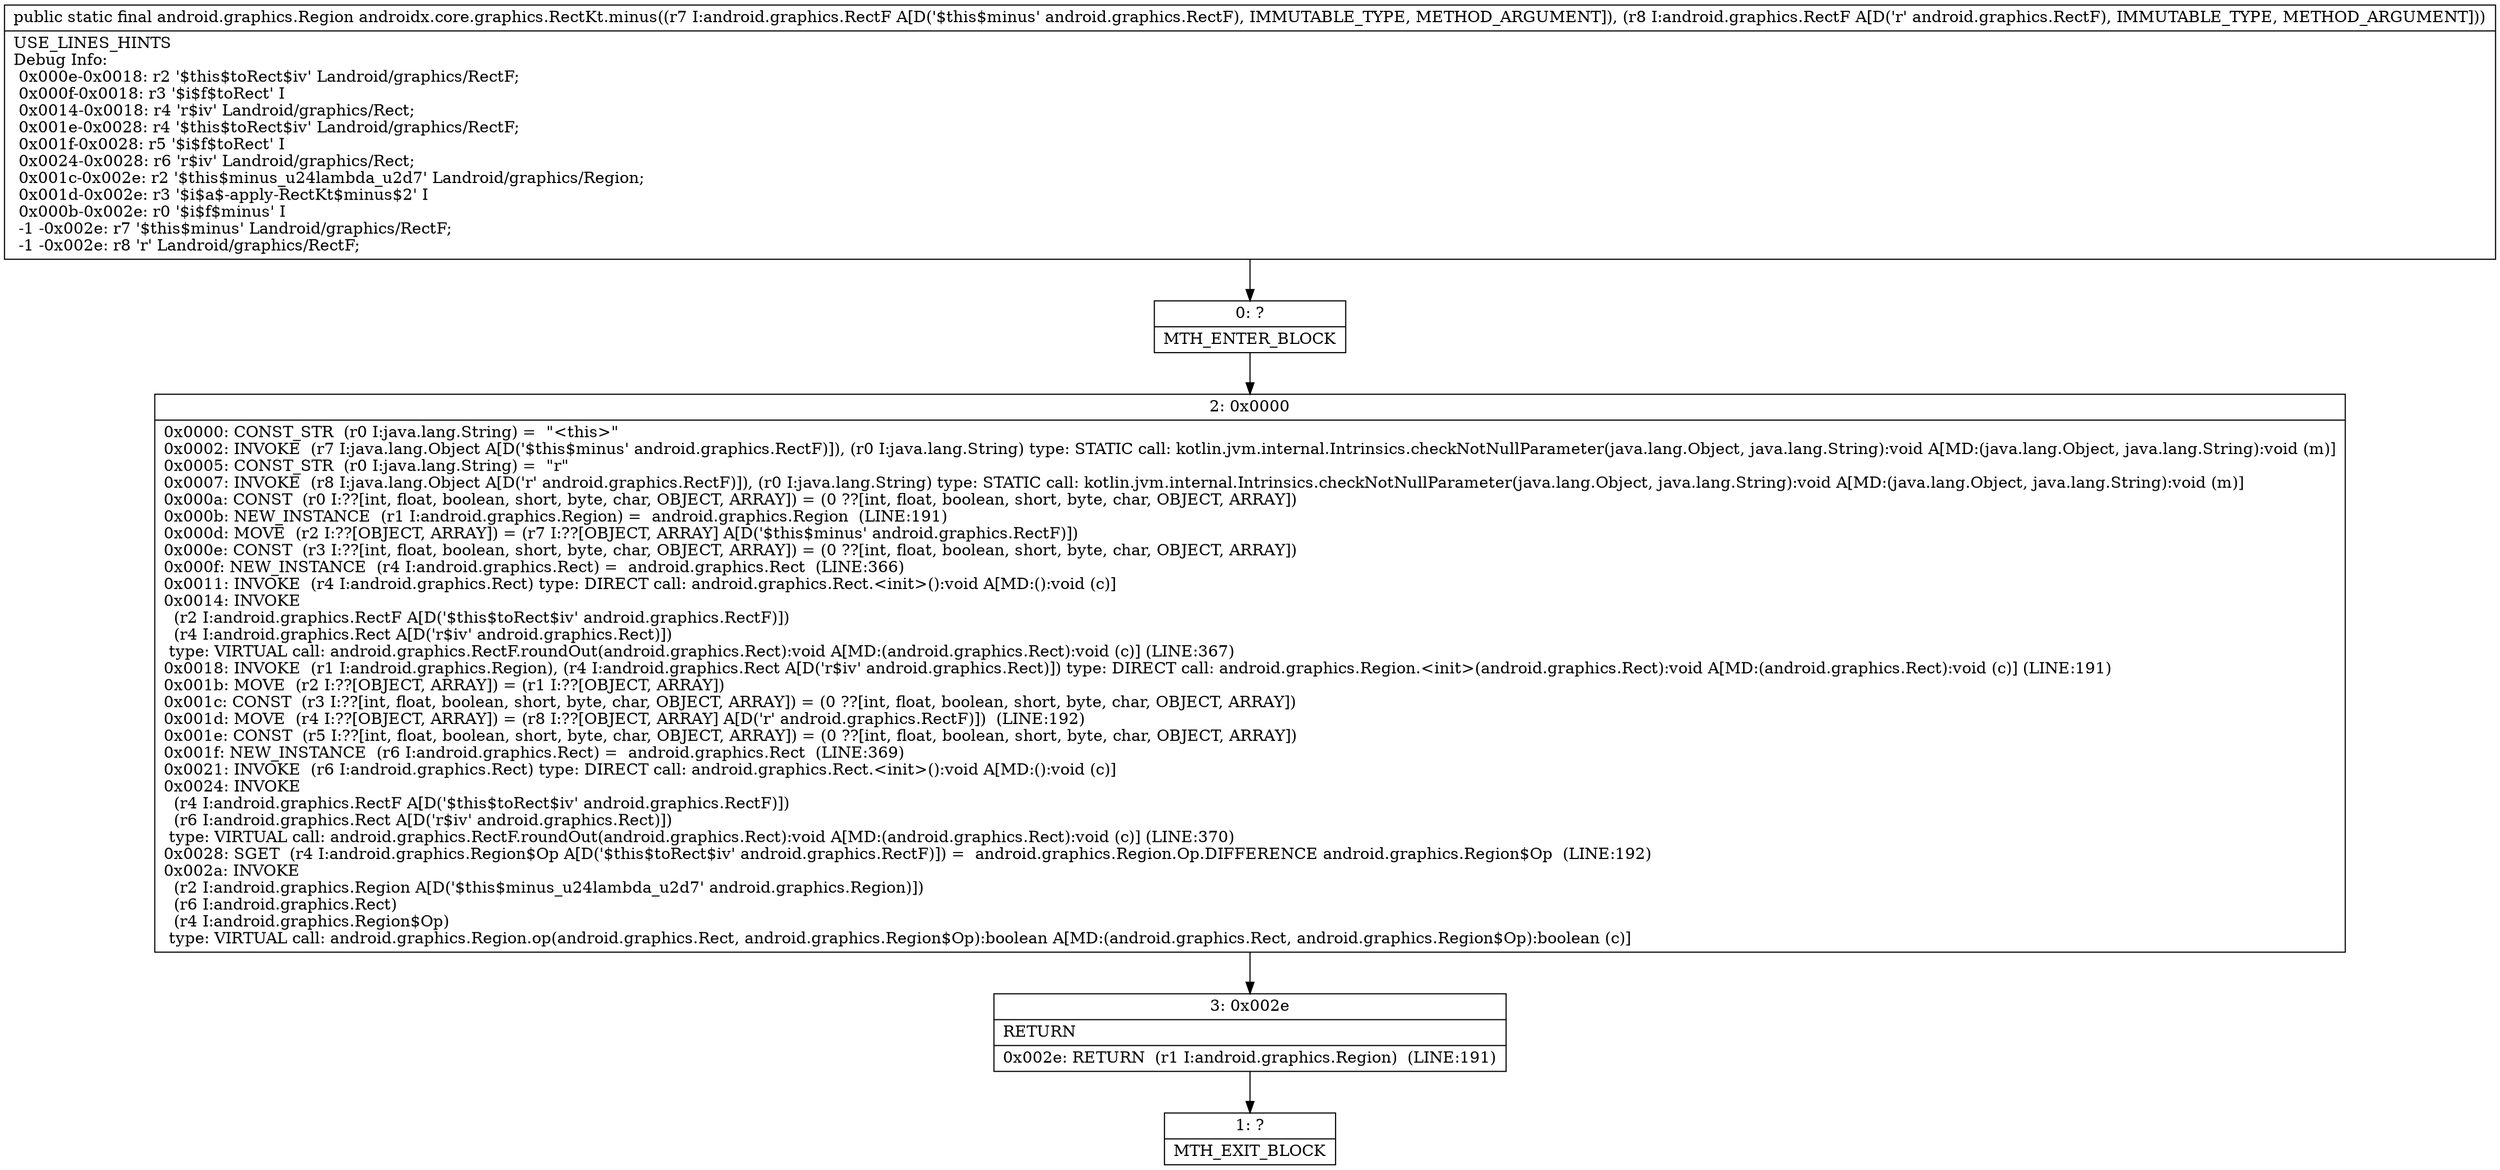 digraph "CFG forandroidx.core.graphics.RectKt.minus(Landroid\/graphics\/RectF;Landroid\/graphics\/RectF;)Landroid\/graphics\/Region;" {
Node_0 [shape=record,label="{0\:\ ?|MTH_ENTER_BLOCK\l}"];
Node_2 [shape=record,label="{2\:\ 0x0000|0x0000: CONST_STR  (r0 I:java.lang.String) =  \"\<this\>\" \l0x0002: INVOKE  (r7 I:java.lang.Object A[D('$this$minus' android.graphics.RectF)]), (r0 I:java.lang.String) type: STATIC call: kotlin.jvm.internal.Intrinsics.checkNotNullParameter(java.lang.Object, java.lang.String):void A[MD:(java.lang.Object, java.lang.String):void (m)]\l0x0005: CONST_STR  (r0 I:java.lang.String) =  \"r\" \l0x0007: INVOKE  (r8 I:java.lang.Object A[D('r' android.graphics.RectF)]), (r0 I:java.lang.String) type: STATIC call: kotlin.jvm.internal.Intrinsics.checkNotNullParameter(java.lang.Object, java.lang.String):void A[MD:(java.lang.Object, java.lang.String):void (m)]\l0x000a: CONST  (r0 I:??[int, float, boolean, short, byte, char, OBJECT, ARRAY]) = (0 ??[int, float, boolean, short, byte, char, OBJECT, ARRAY]) \l0x000b: NEW_INSTANCE  (r1 I:android.graphics.Region) =  android.graphics.Region  (LINE:191)\l0x000d: MOVE  (r2 I:??[OBJECT, ARRAY]) = (r7 I:??[OBJECT, ARRAY] A[D('$this$minus' android.graphics.RectF)]) \l0x000e: CONST  (r3 I:??[int, float, boolean, short, byte, char, OBJECT, ARRAY]) = (0 ??[int, float, boolean, short, byte, char, OBJECT, ARRAY]) \l0x000f: NEW_INSTANCE  (r4 I:android.graphics.Rect) =  android.graphics.Rect  (LINE:366)\l0x0011: INVOKE  (r4 I:android.graphics.Rect) type: DIRECT call: android.graphics.Rect.\<init\>():void A[MD:():void (c)]\l0x0014: INVOKE  \l  (r2 I:android.graphics.RectF A[D('$this$toRect$iv' android.graphics.RectF)])\l  (r4 I:android.graphics.Rect A[D('r$iv' android.graphics.Rect)])\l type: VIRTUAL call: android.graphics.RectF.roundOut(android.graphics.Rect):void A[MD:(android.graphics.Rect):void (c)] (LINE:367)\l0x0018: INVOKE  (r1 I:android.graphics.Region), (r4 I:android.graphics.Rect A[D('r$iv' android.graphics.Rect)]) type: DIRECT call: android.graphics.Region.\<init\>(android.graphics.Rect):void A[MD:(android.graphics.Rect):void (c)] (LINE:191)\l0x001b: MOVE  (r2 I:??[OBJECT, ARRAY]) = (r1 I:??[OBJECT, ARRAY]) \l0x001c: CONST  (r3 I:??[int, float, boolean, short, byte, char, OBJECT, ARRAY]) = (0 ??[int, float, boolean, short, byte, char, OBJECT, ARRAY]) \l0x001d: MOVE  (r4 I:??[OBJECT, ARRAY]) = (r8 I:??[OBJECT, ARRAY] A[D('r' android.graphics.RectF)])  (LINE:192)\l0x001e: CONST  (r5 I:??[int, float, boolean, short, byte, char, OBJECT, ARRAY]) = (0 ??[int, float, boolean, short, byte, char, OBJECT, ARRAY]) \l0x001f: NEW_INSTANCE  (r6 I:android.graphics.Rect) =  android.graphics.Rect  (LINE:369)\l0x0021: INVOKE  (r6 I:android.graphics.Rect) type: DIRECT call: android.graphics.Rect.\<init\>():void A[MD:():void (c)]\l0x0024: INVOKE  \l  (r4 I:android.graphics.RectF A[D('$this$toRect$iv' android.graphics.RectF)])\l  (r6 I:android.graphics.Rect A[D('r$iv' android.graphics.Rect)])\l type: VIRTUAL call: android.graphics.RectF.roundOut(android.graphics.Rect):void A[MD:(android.graphics.Rect):void (c)] (LINE:370)\l0x0028: SGET  (r4 I:android.graphics.Region$Op A[D('$this$toRect$iv' android.graphics.RectF)]) =  android.graphics.Region.Op.DIFFERENCE android.graphics.Region$Op  (LINE:192)\l0x002a: INVOKE  \l  (r2 I:android.graphics.Region A[D('$this$minus_u24lambda_u2d7' android.graphics.Region)])\l  (r6 I:android.graphics.Rect)\l  (r4 I:android.graphics.Region$Op)\l type: VIRTUAL call: android.graphics.Region.op(android.graphics.Rect, android.graphics.Region$Op):boolean A[MD:(android.graphics.Rect, android.graphics.Region$Op):boolean (c)]\l}"];
Node_3 [shape=record,label="{3\:\ 0x002e|RETURN\l|0x002e: RETURN  (r1 I:android.graphics.Region)  (LINE:191)\l}"];
Node_1 [shape=record,label="{1\:\ ?|MTH_EXIT_BLOCK\l}"];
MethodNode[shape=record,label="{public static final android.graphics.Region androidx.core.graphics.RectKt.minus((r7 I:android.graphics.RectF A[D('$this$minus' android.graphics.RectF), IMMUTABLE_TYPE, METHOD_ARGUMENT]), (r8 I:android.graphics.RectF A[D('r' android.graphics.RectF), IMMUTABLE_TYPE, METHOD_ARGUMENT]))  | USE_LINES_HINTS\lDebug Info:\l  0x000e\-0x0018: r2 '$this$toRect$iv' Landroid\/graphics\/RectF;\l  0x000f\-0x0018: r3 '$i$f$toRect' I\l  0x0014\-0x0018: r4 'r$iv' Landroid\/graphics\/Rect;\l  0x001e\-0x0028: r4 '$this$toRect$iv' Landroid\/graphics\/RectF;\l  0x001f\-0x0028: r5 '$i$f$toRect' I\l  0x0024\-0x0028: r6 'r$iv' Landroid\/graphics\/Rect;\l  0x001c\-0x002e: r2 '$this$minus_u24lambda_u2d7' Landroid\/graphics\/Region;\l  0x001d\-0x002e: r3 '$i$a$\-apply\-RectKt$minus$2' I\l  0x000b\-0x002e: r0 '$i$f$minus' I\l  \-1 \-0x002e: r7 '$this$minus' Landroid\/graphics\/RectF;\l  \-1 \-0x002e: r8 'r' Landroid\/graphics\/RectF;\l}"];
MethodNode -> Node_0;Node_0 -> Node_2;
Node_2 -> Node_3;
Node_3 -> Node_1;
}

